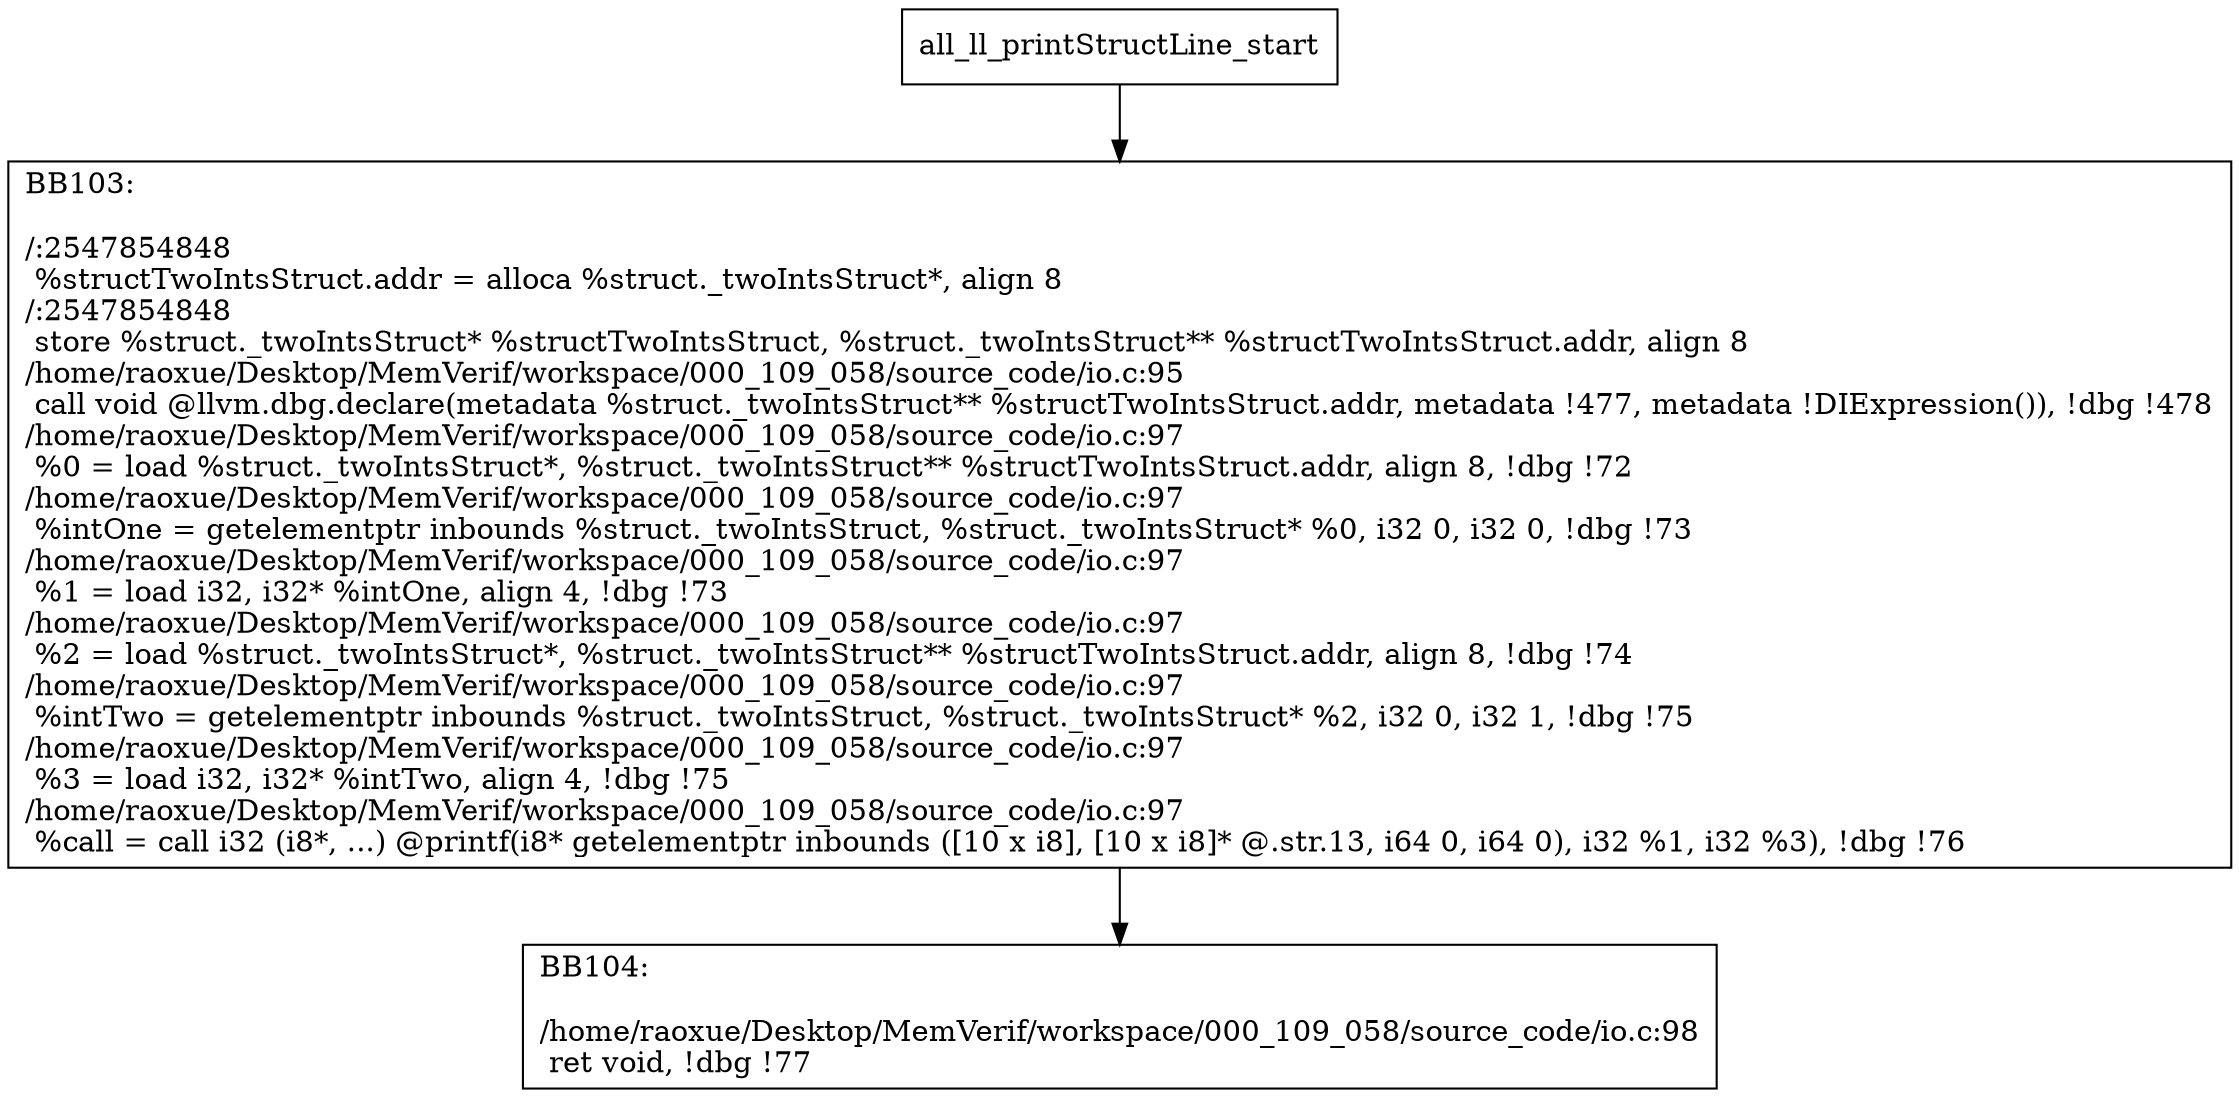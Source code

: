 digraph "CFG for'all_ll_printStructLine' function" {
	BBall_ll_printStructLine_start[shape=record,label="{all_ll_printStructLine_start}"];
	BBall_ll_printStructLine_start-> all_ll_printStructLineBB103;
	all_ll_printStructLineBB103 [shape=record, label="{BB103:\l\l/:2547854848\l
  %structTwoIntsStruct.addr = alloca %struct._twoIntsStruct*, align 8\l
/:2547854848\l
  store %struct._twoIntsStruct* %structTwoIntsStruct, %struct._twoIntsStruct** %structTwoIntsStruct.addr, align 8\l
/home/raoxue/Desktop/MemVerif/workspace/000_109_058/source_code/io.c:95\l
  call void @llvm.dbg.declare(metadata %struct._twoIntsStruct** %structTwoIntsStruct.addr, metadata !477, metadata !DIExpression()), !dbg !478\l
/home/raoxue/Desktop/MemVerif/workspace/000_109_058/source_code/io.c:97\l
  %0 = load %struct._twoIntsStruct*, %struct._twoIntsStruct** %structTwoIntsStruct.addr, align 8, !dbg !72\l
/home/raoxue/Desktop/MemVerif/workspace/000_109_058/source_code/io.c:97\l
  %intOne = getelementptr inbounds %struct._twoIntsStruct, %struct._twoIntsStruct* %0, i32 0, i32 0, !dbg !73\l
/home/raoxue/Desktop/MemVerif/workspace/000_109_058/source_code/io.c:97\l
  %1 = load i32, i32* %intOne, align 4, !dbg !73\l
/home/raoxue/Desktop/MemVerif/workspace/000_109_058/source_code/io.c:97\l
  %2 = load %struct._twoIntsStruct*, %struct._twoIntsStruct** %structTwoIntsStruct.addr, align 8, !dbg !74\l
/home/raoxue/Desktop/MemVerif/workspace/000_109_058/source_code/io.c:97\l
  %intTwo = getelementptr inbounds %struct._twoIntsStruct, %struct._twoIntsStruct* %2, i32 0, i32 1, !dbg !75\l
/home/raoxue/Desktop/MemVerif/workspace/000_109_058/source_code/io.c:97\l
  %3 = load i32, i32* %intTwo, align 4, !dbg !75\l
/home/raoxue/Desktop/MemVerif/workspace/000_109_058/source_code/io.c:97\l
  %call = call i32 (i8*, ...) @printf(i8* getelementptr inbounds ([10 x i8], [10 x i8]* @.str.13, i64 0, i64 0), i32 %1, i32 %3), !dbg !76\l
}"];
	all_ll_printStructLineBB103-> all_ll_printStructLineBB104;
	all_ll_printStructLineBB104 [shape=record, label="{BB104:\l\l/home/raoxue/Desktop/MemVerif/workspace/000_109_058/source_code/io.c:98\l
  ret void, !dbg !77\l
}"];
}
